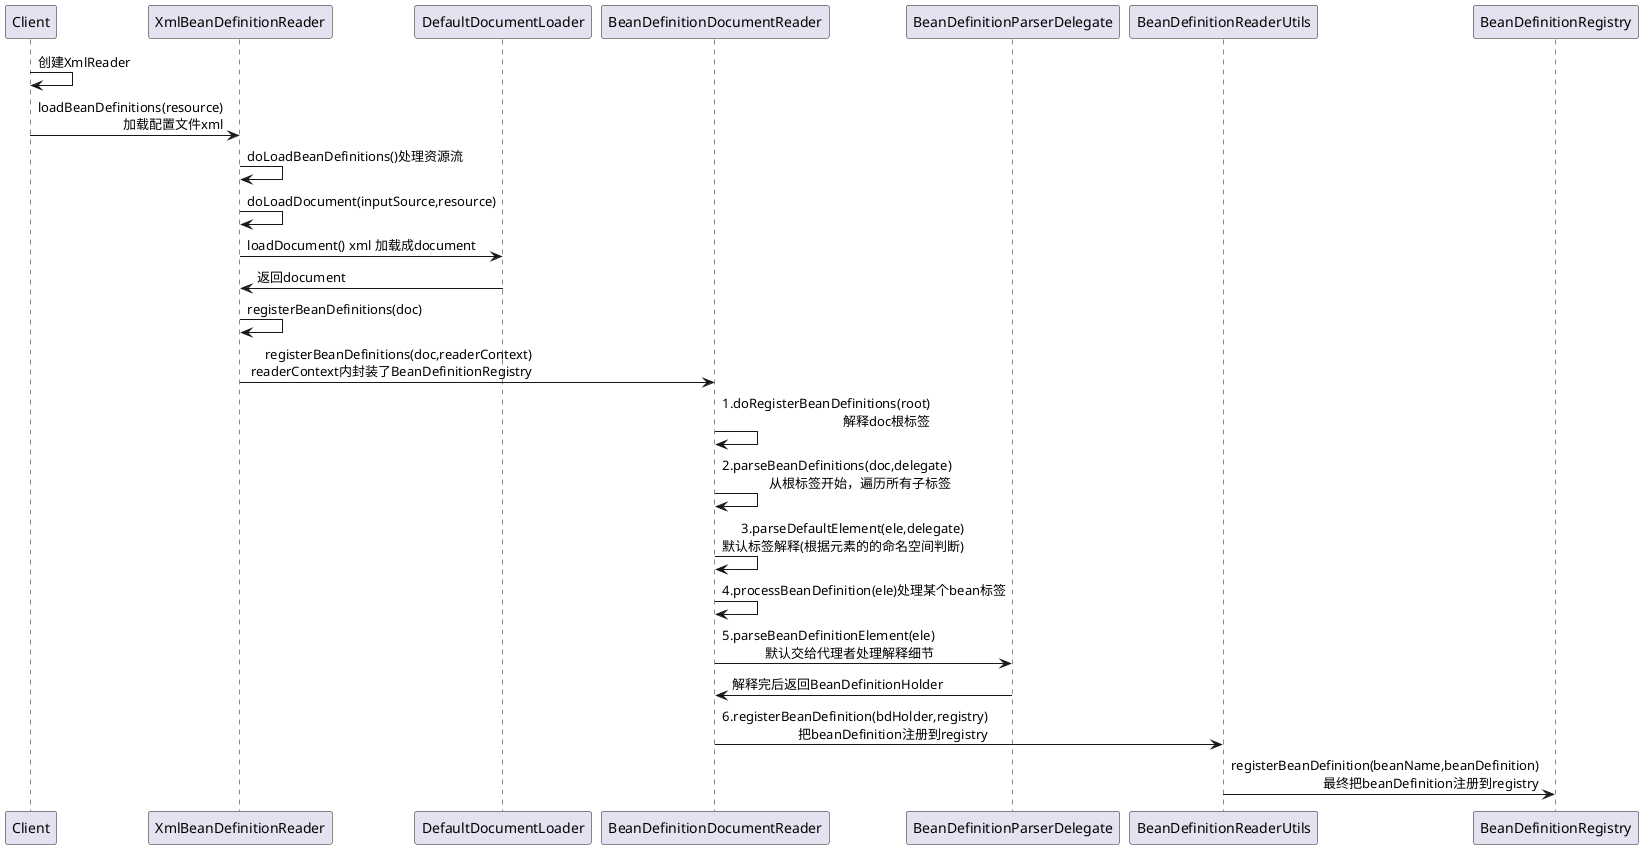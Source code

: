 
@startuml
Client -> Client: 创建XmlReader
Client -> XmlBeanDefinitionReader: loadBeanDefinitions(resource)\r加载配置文件xml
XmlBeanDefinitionReader -> XmlBeanDefinitionReader: doLoadBeanDefinitions()处理资源流
XmlBeanDefinitionReader -> XmlBeanDefinitionReader: doLoadDocument(inputSource,resource)
XmlBeanDefinitionReader -> DefaultDocumentLoader: loadDocument() xml 加载成document
DefaultDocumentLoader -> XmlBeanDefinitionReader: 返回document
XmlBeanDefinitionReader -> XmlBeanDefinitionReader: registerBeanDefinitions(doc)
XmlBeanDefinitionReader -> BeanDefinitionDocumentReader: registerBeanDefinitions(doc,readerContext)\r readerContext内封装了BeanDefinitionRegistry
BeanDefinitionDocumentReader -> BeanDefinitionDocumentReader: 1.doRegisterBeanDefinitions(root)\r解释doc根标签
BeanDefinitionDocumentReader -> BeanDefinitionDocumentReader: 2.parseBeanDefinitions(doc,delegate)\r从根标签开始，遍历所有子标签
BeanDefinitionDocumentReader -> BeanDefinitionDocumentReader: 3.parseDefaultElement(ele,delegate)\r默认标签解释(根据元素的的命名空间判断)
BeanDefinitionDocumentReader -> BeanDefinitionDocumentReader: 4.processBeanDefinition(ele)处理某个bean标签
BeanDefinitionDocumentReader -> BeanDefinitionParserDelegate: 5.parseBeanDefinitionElement(ele)\r默认交给代理者处理解释细节
BeanDefinitionParserDelegate -> BeanDefinitionDocumentReader: 解释完后返回BeanDefinitionHolder
BeanDefinitionDocumentReader -> BeanDefinitionReaderUtils: 6.registerBeanDefinition(bdHolder,registry)\r把beanDefinition注册到registry
BeanDefinitionReaderUtils -> BeanDefinitionRegistry: registerBeanDefinition(beanName,beanDefinition)\r最终把beanDefinition注册到registry
@enduml

